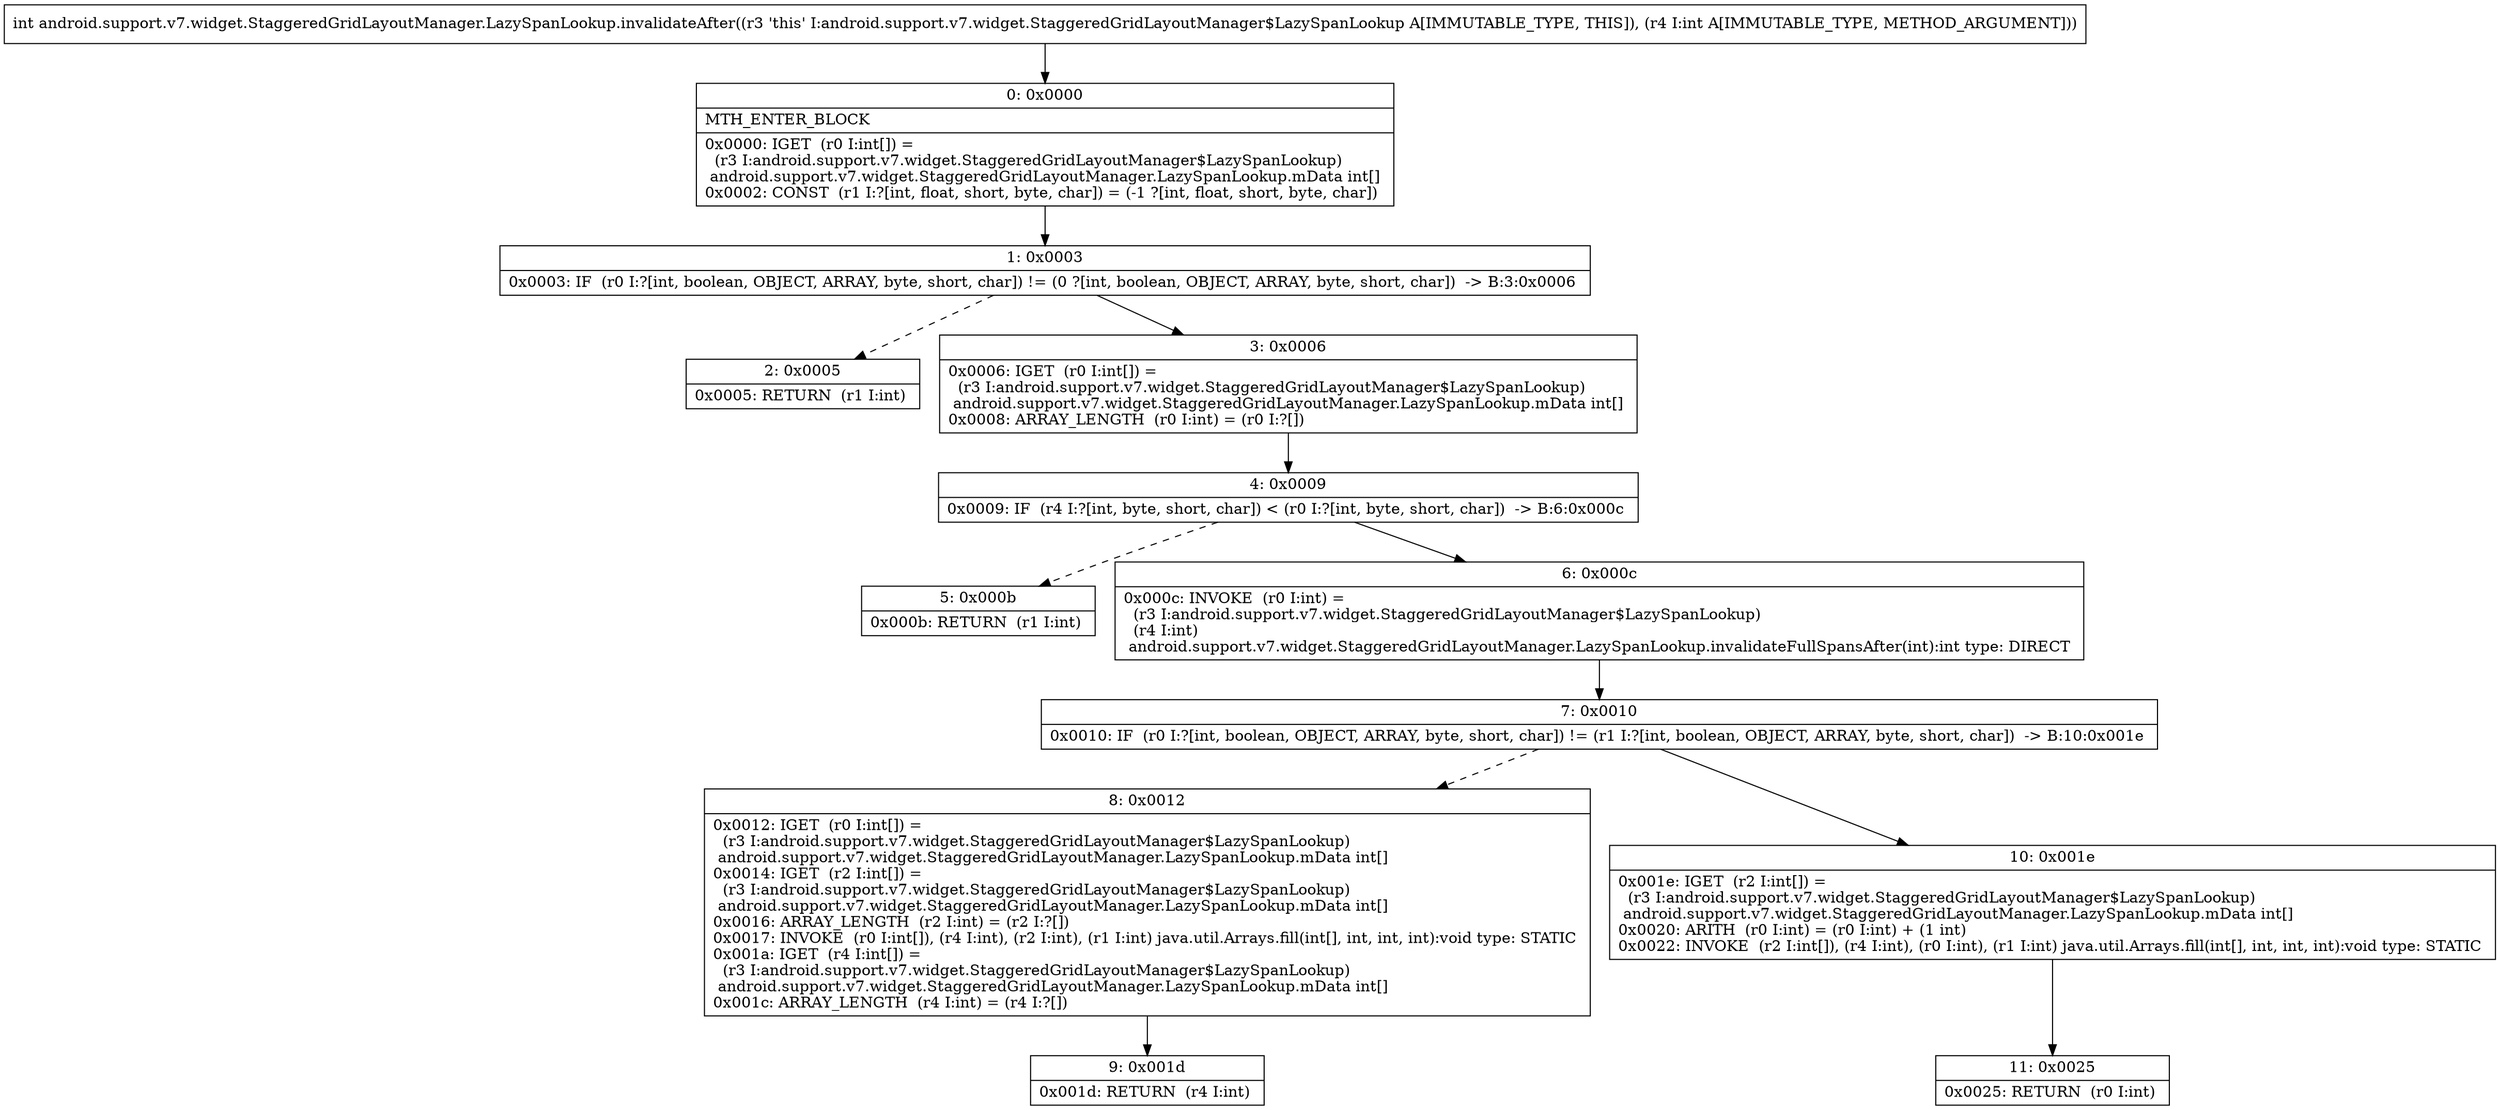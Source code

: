 digraph "CFG forandroid.support.v7.widget.StaggeredGridLayoutManager.LazySpanLookup.invalidateAfter(I)I" {
Node_0 [shape=record,label="{0\:\ 0x0000|MTH_ENTER_BLOCK\l|0x0000: IGET  (r0 I:int[]) = \l  (r3 I:android.support.v7.widget.StaggeredGridLayoutManager$LazySpanLookup)\l android.support.v7.widget.StaggeredGridLayoutManager.LazySpanLookup.mData int[] \l0x0002: CONST  (r1 I:?[int, float, short, byte, char]) = (\-1 ?[int, float, short, byte, char]) \l}"];
Node_1 [shape=record,label="{1\:\ 0x0003|0x0003: IF  (r0 I:?[int, boolean, OBJECT, ARRAY, byte, short, char]) != (0 ?[int, boolean, OBJECT, ARRAY, byte, short, char])  \-\> B:3:0x0006 \l}"];
Node_2 [shape=record,label="{2\:\ 0x0005|0x0005: RETURN  (r1 I:int) \l}"];
Node_3 [shape=record,label="{3\:\ 0x0006|0x0006: IGET  (r0 I:int[]) = \l  (r3 I:android.support.v7.widget.StaggeredGridLayoutManager$LazySpanLookup)\l android.support.v7.widget.StaggeredGridLayoutManager.LazySpanLookup.mData int[] \l0x0008: ARRAY_LENGTH  (r0 I:int) = (r0 I:?[]) \l}"];
Node_4 [shape=record,label="{4\:\ 0x0009|0x0009: IF  (r4 I:?[int, byte, short, char]) \< (r0 I:?[int, byte, short, char])  \-\> B:6:0x000c \l}"];
Node_5 [shape=record,label="{5\:\ 0x000b|0x000b: RETURN  (r1 I:int) \l}"];
Node_6 [shape=record,label="{6\:\ 0x000c|0x000c: INVOKE  (r0 I:int) = \l  (r3 I:android.support.v7.widget.StaggeredGridLayoutManager$LazySpanLookup)\l  (r4 I:int)\l android.support.v7.widget.StaggeredGridLayoutManager.LazySpanLookup.invalidateFullSpansAfter(int):int type: DIRECT \l}"];
Node_7 [shape=record,label="{7\:\ 0x0010|0x0010: IF  (r0 I:?[int, boolean, OBJECT, ARRAY, byte, short, char]) != (r1 I:?[int, boolean, OBJECT, ARRAY, byte, short, char])  \-\> B:10:0x001e \l}"];
Node_8 [shape=record,label="{8\:\ 0x0012|0x0012: IGET  (r0 I:int[]) = \l  (r3 I:android.support.v7.widget.StaggeredGridLayoutManager$LazySpanLookup)\l android.support.v7.widget.StaggeredGridLayoutManager.LazySpanLookup.mData int[] \l0x0014: IGET  (r2 I:int[]) = \l  (r3 I:android.support.v7.widget.StaggeredGridLayoutManager$LazySpanLookup)\l android.support.v7.widget.StaggeredGridLayoutManager.LazySpanLookup.mData int[] \l0x0016: ARRAY_LENGTH  (r2 I:int) = (r2 I:?[]) \l0x0017: INVOKE  (r0 I:int[]), (r4 I:int), (r2 I:int), (r1 I:int) java.util.Arrays.fill(int[], int, int, int):void type: STATIC \l0x001a: IGET  (r4 I:int[]) = \l  (r3 I:android.support.v7.widget.StaggeredGridLayoutManager$LazySpanLookup)\l android.support.v7.widget.StaggeredGridLayoutManager.LazySpanLookup.mData int[] \l0x001c: ARRAY_LENGTH  (r4 I:int) = (r4 I:?[]) \l}"];
Node_9 [shape=record,label="{9\:\ 0x001d|0x001d: RETURN  (r4 I:int) \l}"];
Node_10 [shape=record,label="{10\:\ 0x001e|0x001e: IGET  (r2 I:int[]) = \l  (r3 I:android.support.v7.widget.StaggeredGridLayoutManager$LazySpanLookup)\l android.support.v7.widget.StaggeredGridLayoutManager.LazySpanLookup.mData int[] \l0x0020: ARITH  (r0 I:int) = (r0 I:int) + (1 int) \l0x0022: INVOKE  (r2 I:int[]), (r4 I:int), (r0 I:int), (r1 I:int) java.util.Arrays.fill(int[], int, int, int):void type: STATIC \l}"];
Node_11 [shape=record,label="{11\:\ 0x0025|0x0025: RETURN  (r0 I:int) \l}"];
MethodNode[shape=record,label="{int android.support.v7.widget.StaggeredGridLayoutManager.LazySpanLookup.invalidateAfter((r3 'this' I:android.support.v7.widget.StaggeredGridLayoutManager$LazySpanLookup A[IMMUTABLE_TYPE, THIS]), (r4 I:int A[IMMUTABLE_TYPE, METHOD_ARGUMENT])) }"];
MethodNode -> Node_0;
Node_0 -> Node_1;
Node_1 -> Node_2[style=dashed];
Node_1 -> Node_3;
Node_3 -> Node_4;
Node_4 -> Node_5[style=dashed];
Node_4 -> Node_6;
Node_6 -> Node_7;
Node_7 -> Node_8[style=dashed];
Node_7 -> Node_10;
Node_8 -> Node_9;
Node_10 -> Node_11;
}

